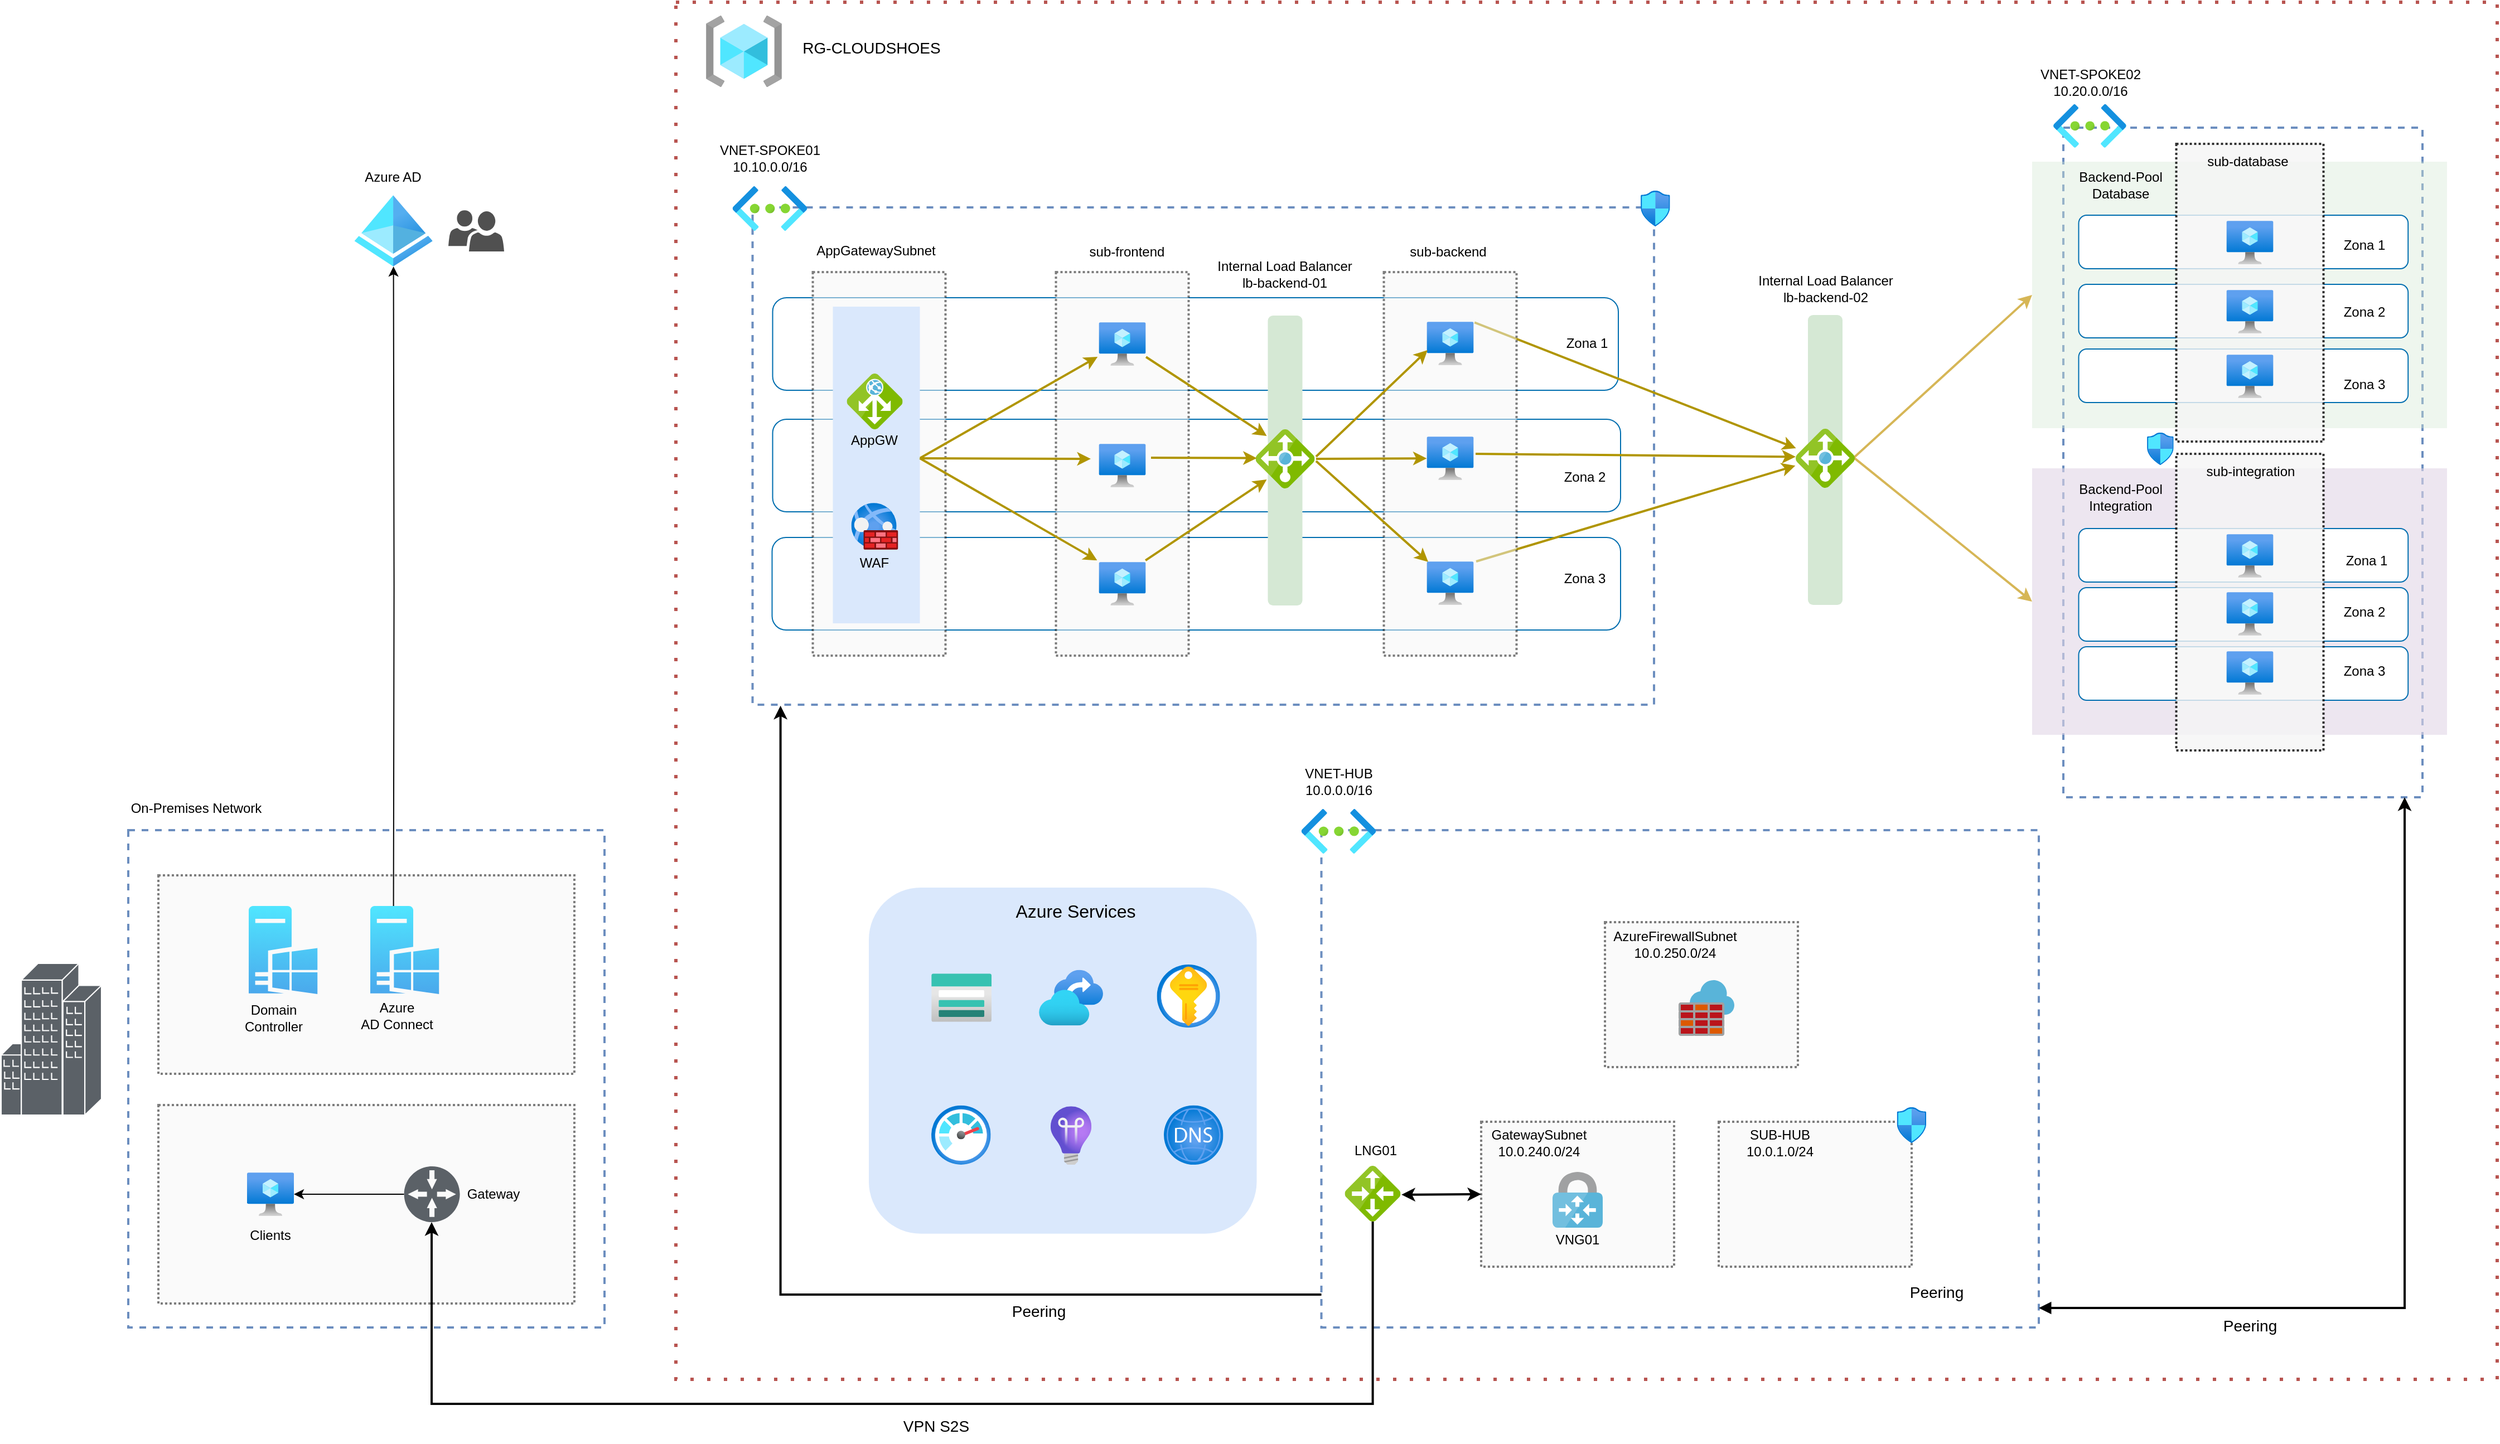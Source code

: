 <mxfile version="21.2.8" type="device">
  <diagram name="Página-1" id="-37fiKzTfTFrvlBXJHoI">
    <mxGraphModel dx="4261" dy="2689" grid="0" gridSize="10" guides="1" tooltips="1" connect="1" arrows="1" fold="1" page="1" pageScale="1" pageWidth="1654" pageHeight="1169" math="0" shadow="0">
      <root>
        <mxCell id="0" />
        <mxCell id="1" parent="0" />
        <mxCell id="cvwk5FWjo_cIpafisq4H-9" value="" style="rounded=0;whiteSpace=wrap;html=1;fillColor=none;strokeColor=#b85450;dashed=1;dashPattern=1 4;strokeWidth=3;" parent="1" vertex="1">
          <mxGeometry x="-21" y="-38" width="1633" height="1235" as="geometry" />
        </mxCell>
        <mxCell id="piXn53ShzP-eT9wFTnDq-95" value="" style="rounded=0;whiteSpace=wrap;html=1;fillColor=none;strokeColor=#6c8ebf;dashed=1;strokeWidth=2;" parent="1" vertex="1">
          <mxGeometry x="1223" y="74.541" width="322" height="600.459" as="geometry" />
        </mxCell>
        <mxCell id="5LvUjJr5f0t_mkYkE7_c-12" value="" style="rounded=0;whiteSpace=wrap;html=1;fillColor=#d5e8d4;strokeColor=none;fillStyle=auto;opacity=40;dashed=1;dashPattern=1 1;strokeWidth=2;" parent="1" vertex="1">
          <mxGeometry x="1195" y="105" width="372" height="239" as="geometry" />
        </mxCell>
        <mxCell id="piXn53ShzP-eT9wFTnDq-108" value="" style="rounded=1;whiteSpace=wrap;html=1;fillColor=default;fontColor=#ffffff;strokeColor=#006EAF;" parent="1" vertex="1">
          <mxGeometry x="1236.75" y="153" width="295.37" height="48" as="geometry" />
        </mxCell>
        <mxCell id="piXn53ShzP-eT9wFTnDq-112" value="" style="rounded=1;whiteSpace=wrap;html=1;fillColor=default;fontColor=#ffffff;strokeColor=#006EAF;" parent="1" vertex="1">
          <mxGeometry x="1236.75" y="273" width="295.37" height="48" as="geometry" />
        </mxCell>
        <mxCell id="piXn53ShzP-eT9wFTnDq-111" value="" style="rounded=1;whiteSpace=wrap;html=1;fillColor=default;fontColor=#ffffff;strokeColor=#006EAF;" parent="1" vertex="1">
          <mxGeometry x="1236.75" y="215" width="295.37" height="48" as="geometry" />
        </mxCell>
        <mxCell id="piXn53ShzP-eT9wFTnDq-90" value="" style="rounded=0;whiteSpace=wrap;html=1;fillColor=#f5f5f5;fontColor=#333333;strokeColor=#000000;fillStyle=auto;dashed=1;dashPattern=1 1;strokeWidth=2;opacity=80;" parent="1" vertex="1">
          <mxGeometry x="1324.25" y="89" width="132" height="267" as="geometry" />
        </mxCell>
        <mxCell id="5LvUjJr5f0t_mkYkE7_c-13" value="" style="rounded=0;whiteSpace=wrap;html=1;fillColor=#e1d5e7;strokeColor=none;fillStyle=auto;opacity=60;dashed=1;dashPattern=1 1;strokeWidth=2;" parent="1" vertex="1">
          <mxGeometry x="1195" y="380" width="372" height="239" as="geometry" />
        </mxCell>
        <mxCell id="vQ1yZcKt1P1H_fzuq0_L-42" value="" style="rounded=1;whiteSpace=wrap;html=1;fillColor=default;fontColor=#ffffff;strokeColor=#006EAF;" parent="1" vertex="1">
          <mxGeometry x="1236.75" y="540" width="295.37" height="48" as="geometry" />
        </mxCell>
        <mxCell id="vQ1yZcKt1P1H_fzuq0_L-43" value="" style="rounded=1;whiteSpace=wrap;html=1;fillColor=default;fontColor=#ffffff;strokeColor=#006EAF;" parent="1" vertex="1">
          <mxGeometry x="1236.75" y="487" width="295.37" height="48" as="geometry" />
        </mxCell>
        <mxCell id="vQ1yZcKt1P1H_fzuq0_L-44" value="" style="rounded=1;whiteSpace=wrap;html=1;fillColor=default;fontColor=#ffffff;strokeColor=#006EAF;" parent="1" vertex="1">
          <mxGeometry x="1236.75" y="434" width="295.37" height="48" as="geometry" />
        </mxCell>
        <mxCell id="vQ1yZcKt1P1H_fzuq0_L-45" value="" style="rounded=0;whiteSpace=wrap;html=1;fillColor=#f5f5f5;fontColor=#333333;strokeColor=#000000;fillStyle=auto;opacity=80;dashed=1;dashPattern=1 1;strokeWidth=2;" parent="1" vertex="1">
          <mxGeometry x="1324.25" y="367" width="132" height="266" as="geometry" />
        </mxCell>
        <mxCell id="piXn53ShzP-eT9wFTnDq-23" value="" style="rounded=1;whiteSpace=wrap;html=1;fillColor=none;fontColor=#ffffff;strokeColor=#006EAF;" parent="1" vertex="1">
          <mxGeometry x="65.25" y="442" width="760.75" height="83" as="geometry" />
        </mxCell>
        <mxCell id="piXn53ShzP-eT9wFTnDq-21" value="" style="rounded=1;whiteSpace=wrap;html=1;fillColor=none;fontColor=#ffffff;strokeColor=#006EAF;" parent="1" vertex="1">
          <mxGeometry x="65.75" y="227" width="758.25" height="83" as="geometry" />
        </mxCell>
        <mxCell id="piXn53ShzP-eT9wFTnDq-22" value="" style="rounded=1;whiteSpace=wrap;html=1;fillColor=none;fontColor=#ffffff;strokeColor=#006EAF;" parent="1" vertex="1">
          <mxGeometry x="65.75" y="336" width="760.25" height="83" as="geometry" />
        </mxCell>
        <mxCell id="piXn53ShzP-eT9wFTnDq-20" value="" style="rounded=0;whiteSpace=wrap;html=1;fillColor=none;strokeColor=#6c8ebf;dashed=1;strokeWidth=2;" parent="1" vertex="1">
          <mxGeometry x="47.75" y="146" width="808.25" height="446" as="geometry" />
        </mxCell>
        <mxCell id="piXn53ShzP-eT9wFTnDq-24" value="" style="rounded=0;whiteSpace=wrap;html=1;fillColor=#f5f5f5;fontColor=#333333;strokeColor=#000000;fillStyle=auto;opacity=50;dashed=1;dashPattern=1 1;strokeWidth=2;" parent="1" vertex="1">
          <mxGeometry x="101.75" y="204" width="119" height="344" as="geometry" />
        </mxCell>
        <mxCell id="piXn53ShzP-eT9wFTnDq-28" value="" style="rounded=0;whiteSpace=wrap;html=1;fillColor=#dae8fc;strokeColor=none;" parent="1" vertex="1">
          <mxGeometry x="119.75" y="235" width="78" height="284" as="geometry" />
        </mxCell>
        <mxCell id="kLqBszuAOoGfDPWovw_3-4" value="" style="rounded=0;whiteSpace=wrap;html=1;fillColor=none;strokeColor=#6c8ebf;dashed=1;strokeWidth=2;" parent="1" vertex="1">
          <mxGeometry x="-512" y="704.5" width="427" height="446" as="geometry" />
        </mxCell>
        <mxCell id="kLqBszuAOoGfDPWovw_3-9" value="" style="rounded=0;whiteSpace=wrap;html=1;fillColor=#f5f5f5;fontColor=#333333;strokeColor=#000000;fillStyle=auto;opacity=50;dashed=1;dashPattern=1 1;strokeWidth=2;" parent="1" vertex="1">
          <mxGeometry x="-485" y="951" width="373" height="178" as="geometry" />
        </mxCell>
        <mxCell id="iGysODXyn0N9equV0JND-10" style="edgeStyle=orthogonalEdgeStyle;rounded=0;orthogonalLoop=1;jettySize=auto;html=1;entryX=0.031;entryY=1.002;entryDx=0;entryDy=0;entryPerimeter=0;strokeWidth=2;" parent="1" source="vQ1yZcKt1P1H_fzuq0_L-75" target="piXn53ShzP-eT9wFTnDq-20" edge="1">
          <mxGeometry relative="1" as="geometry">
            <Array as="points">
              <mxPoint x="73" y="1121" />
            </Array>
          </mxGeometry>
        </mxCell>
        <mxCell id="vQ1yZcKt1P1H_fzuq0_L-75" value="" style="rounded=0;whiteSpace=wrap;html=1;fillColor=none;strokeColor=#6c8ebf;dashed=1;strokeWidth=2;" parent="1" vertex="1">
          <mxGeometry x="557.75" y="704.5" width="643.25" height="446" as="geometry" />
        </mxCell>
        <mxCell id="vQ1yZcKt1P1H_fzuq0_L-58" value="" style="endArrow=classic;html=1;rounded=0;exitX=0.985;exitY=0.489;exitDx=0;exitDy=0;exitPerimeter=0;strokeWidth=2;fillColor=#fff2cc;strokeColor=#d6b656;entryX=0;entryY=0.5;entryDx=0;entryDy=0;" parent="1" source="piXn53ShzP-eT9wFTnDq-97" target="5LvUjJr5f0t_mkYkE7_c-12" edge="1">
          <mxGeometry width="50" height="50" relative="1" as="geometry">
            <mxPoint x="955" y="388.7" as="sourcePoint" />
            <mxPoint x="1171" y="228" as="targetPoint" />
          </mxGeometry>
        </mxCell>
        <mxCell id="vQ1yZcKt1P1H_fzuq0_L-59" value="" style="endArrow=classic;html=1;rounded=0;exitX=0.985;exitY=0.489;exitDx=0;exitDy=0;exitPerimeter=0;strokeWidth=2;fillColor=#fff2cc;strokeColor=#d6b656;entryX=0;entryY=0.5;entryDx=0;entryDy=0;" parent="1" source="piXn53ShzP-eT9wFTnDq-97" target="5LvUjJr5f0t_mkYkE7_c-13" edge="1">
          <mxGeometry width="50" height="50" relative="1" as="geometry">
            <mxPoint x="955" y="391.7" as="sourcePoint" />
            <mxPoint x="1189" y="556" as="targetPoint" />
          </mxGeometry>
        </mxCell>
        <mxCell id="vQ1yZcKt1P1H_fzuq0_L-82" style="edgeStyle=orthogonalEdgeStyle;rounded=0;orthogonalLoop=1;jettySize=auto;html=1;startArrow=block;startFill=1;strokeWidth=2;jumpStyle=none;jumpSize=0;" parent="1" source="vQ1yZcKt1P1H_fzuq0_L-75" target="piXn53ShzP-eT9wFTnDq-95" edge="1">
          <mxGeometry relative="1" as="geometry">
            <Array as="points">
              <mxPoint x="1529" y="1133" />
            </Array>
            <mxPoint x="1529" y="699" as="targetPoint" />
          </mxGeometry>
        </mxCell>
        <mxCell id="vQ1yZcKt1P1H_fzuq0_L-76" value="" style="image;aspect=fixed;html=1;points=[];align=center;fontSize=12;image=img/lib/azure2/networking/Virtual_Networks.svg;" parent="1" vertex="1">
          <mxGeometry x="539.75" y="685.5" width="67" height="40" as="geometry" />
        </mxCell>
        <mxCell id="vQ1yZcKt1P1H_fzuq0_L-77" value="VNET-HUB&lt;br&gt;10.0.0.0/16" style="text;html=1;strokeColor=none;fillColor=none;align=center;verticalAlign=middle;whiteSpace=wrap;rounded=0;" parent="1" vertex="1">
          <mxGeometry x="526" y="645.5" width="94.5" height="30" as="geometry" />
        </mxCell>
        <mxCell id="vQ1yZcKt1P1H_fzuq0_L-79" value="Peering" style="text;html=1;strokeColor=none;fillColor=none;align=center;verticalAlign=middle;whiteSpace=wrap;rounded=0;fontSize=14;" parent="1" vertex="1">
          <mxGeometry x="277" y="1120.5" width="55" height="30" as="geometry" />
        </mxCell>
        <mxCell id="vQ1yZcKt1P1H_fzuq0_L-80" value="Peering" style="text;html=1;strokeColor=none;fillColor=none;align=center;verticalAlign=middle;whiteSpace=wrap;rounded=0;fontSize=14;" parent="1" vertex="1">
          <mxGeometry x="1082" y="1104" width="55" height="30" as="geometry" />
        </mxCell>
        <mxCell id="kLqBszuAOoGfDPWovw_3-17" style="edgeStyle=orthogonalEdgeStyle;rounded=0;orthogonalLoop=1;jettySize=auto;html=1;entryX=0.5;entryY=1;entryDx=0;entryDy=0;entryPerimeter=0;strokeWidth=2;" parent="1" source="vQ1yZcKt1P1H_fzuq0_L-85" target="kLqBszuAOoGfDPWovw_3-32" edge="1">
          <mxGeometry relative="1" as="geometry">
            <Array as="points">
              <mxPoint x="604" y="1219" />
              <mxPoint x="-240" y="1219" />
              <mxPoint x="-240" y="1056" />
            </Array>
          </mxGeometry>
        </mxCell>
        <mxCell id="vQ1yZcKt1P1H_fzuq0_L-85" value="" style="image;sketch=0;aspect=fixed;html=1;points=[];align=center;fontSize=12;image=img/lib/mscae/Local_Network_Gateways.svg;" parent="1" vertex="1">
          <mxGeometry x="578.75" y="1005.5" width="50" height="50" as="geometry" />
        </mxCell>
        <mxCell id="kLqBszuAOoGfDPWovw_3-1" value="LNG01" style="text;html=1;strokeColor=none;fillColor=none;align=center;verticalAlign=middle;whiteSpace=wrap;rounded=0;" parent="1" vertex="1">
          <mxGeometry x="578.75" y="983" width="55" height="18" as="geometry" />
        </mxCell>
        <mxCell id="kLqBszuAOoGfDPWovw_3-6" value="On-Premises Network" style="text;html=1;strokeColor=none;fillColor=none;align=center;verticalAlign=middle;whiteSpace=wrap;rounded=0;" parent="1" vertex="1">
          <mxGeometry x="-512" y="670" width="122" height="30" as="geometry" />
        </mxCell>
        <mxCell id="kLqBszuAOoGfDPWovw_3-7" value="" style="rounded=0;whiteSpace=wrap;html=1;fillColor=#f5f5f5;fontColor=#333333;strokeColor=#000000;fillStyle=auto;opacity=50;dashed=1;dashPattern=1 1;strokeWidth=2;" parent="1" vertex="1">
          <mxGeometry x="-485" y="745" width="373" height="178" as="geometry" />
        </mxCell>
        <mxCell id="kLqBszuAOoGfDPWovw_3-11" value="" style="shape=mxgraph.cisco.buildings.generic_building;html=1;pointerEvents=1;dashed=0;fillColor=#5b6167;strokeColor=#ffffff;strokeWidth=2;verticalLabelPosition=bottom;verticalAlign=top;align=center;outlineConnect=0;" parent="1" vertex="1">
          <mxGeometry x="-626" y="824" width="90" height="136" as="geometry" />
        </mxCell>
        <mxCell id="kLqBszuAOoGfDPWovw_3-12" value="" style="image;aspect=fixed;html=1;points=[];align=center;fontSize=12;image=img/lib/azure2/identity/Azure_Active_Directory.svg;" parent="1" vertex="1">
          <mxGeometry x="-309.19" y="135" width="70" height="64" as="geometry" />
        </mxCell>
        <mxCell id="kLqBszuAOoGfDPWovw_3-16" value="" style="endArrow=classic;startArrow=classic;html=1;rounded=0;strokeWidth=2;entryX=1.017;entryY=0.518;entryDx=0;entryDy=0;entryPerimeter=0;exitX=0;exitY=0.5;exitDx=0;exitDy=0;" parent="1" source="vQ1yZcKt1P1H_fzuq0_L-83" target="vQ1yZcKt1P1H_fzuq0_L-85" edge="1">
          <mxGeometry width="50" height="50" relative="1" as="geometry">
            <mxPoint x="664.25" y="1188" as="sourcePoint" />
            <mxPoint x="664.25" y="1112" as="targetPoint" />
          </mxGeometry>
        </mxCell>
        <mxCell id="kLqBszuAOoGfDPWovw_3-30" value="" style="group" parent="1" vertex="1" connectable="0">
          <mxGeometry x="-306" y="772.5" width="72.62" height="105.5" as="geometry" />
        </mxCell>
        <mxCell id="kLqBszuAOoGfDPWovw_3-27" value="" style="sketch=0;aspect=fixed;pointerEvents=1;shadow=0;dashed=0;html=1;strokeColor=none;labelPosition=center;verticalLabelPosition=bottom;verticalAlign=top;align=center;fillColor=#4aa8ec;shape=mxgraph.mscae.enterprise.windows_server;gradientColor=#50e6ff;gradientDirection=north;" parent="kLqBszuAOoGfDPWovw_3-30" vertex="1">
          <mxGeometry x="11" width="61.62" height="79" as="geometry" />
        </mxCell>
        <mxCell id="kLqBszuAOoGfDPWovw_3-28" value="Azure &lt;br&gt;AD Connect" style="text;html=1;strokeColor=none;fillColor=none;align=center;verticalAlign=middle;whiteSpace=wrap;rounded=0;" parent="kLqBszuAOoGfDPWovw_3-30" vertex="1">
          <mxGeometry y="89.5" width="70" height="18" as="geometry" />
        </mxCell>
        <mxCell id="kLqBszuAOoGfDPWovw_3-31" value="" style="group" parent="1" vertex="1" connectable="0">
          <mxGeometry x="-409" y="772.5" width="66.62" height="109" as="geometry" />
        </mxCell>
        <mxCell id="kLqBszuAOoGfDPWovw_3-14" value="" style="sketch=0;aspect=fixed;pointerEvents=1;shadow=0;dashed=0;html=1;strokeColor=none;labelPosition=center;verticalLabelPosition=bottom;verticalAlign=top;align=center;fillColor=#4aa8ec;shape=mxgraph.mscae.enterprise.windows_server;gradientColor=#50e6ff;gradientDirection=north;" parent="kLqBszuAOoGfDPWovw_3-31" vertex="1">
          <mxGeometry x="5" width="61.62" height="79" as="geometry" />
        </mxCell>
        <mxCell id="kLqBszuAOoGfDPWovw_3-25" value="Domain&lt;br&gt;Controller" style="text;html=1;strokeColor=none;fillColor=none;align=center;verticalAlign=middle;whiteSpace=wrap;rounded=0;" parent="kLqBszuAOoGfDPWovw_3-31" vertex="1">
          <mxGeometry y="91" width="55" height="18" as="geometry" />
        </mxCell>
        <mxCell id="kLqBszuAOoGfDPWovw_3-35" style="edgeStyle=orthogonalEdgeStyle;rounded=0;orthogonalLoop=1;jettySize=auto;html=1;" parent="1" source="kLqBszuAOoGfDPWovw_3-32" target="kLqBszuAOoGfDPWovw_3-33" edge="1">
          <mxGeometry relative="1" as="geometry" />
        </mxCell>
        <mxCell id="kLqBszuAOoGfDPWovw_3-36" value="" style="group" parent="1" vertex="1" connectable="0">
          <mxGeometry x="-412" y="1011.5" width="55" height="65" as="geometry" />
        </mxCell>
        <mxCell id="kLqBszuAOoGfDPWovw_3-33" value="" style="image;aspect=fixed;html=1;points=[];align=center;fontSize=12;image=img/lib/azure2/compute/Virtual_Machine.svg;" parent="kLqBszuAOoGfDPWovw_3-36" vertex="1">
          <mxGeometry x="6.47" width="42.05" height="39" as="geometry" />
        </mxCell>
        <mxCell id="kLqBszuAOoGfDPWovw_3-34" value="Clients" style="text;html=1;strokeColor=none;fillColor=none;align=center;verticalAlign=middle;whiteSpace=wrap;rounded=0;" parent="kLqBszuAOoGfDPWovw_3-36" vertex="1">
          <mxGeometry y="47" width="55" height="18" as="geometry" />
        </mxCell>
        <mxCell id="kLqBszuAOoGfDPWovw_3-38" value="" style="group" parent="1" vertex="1" connectable="0">
          <mxGeometry x="-267.19" y="1006" width="55" height="69.5" as="geometry" />
        </mxCell>
        <mxCell id="kLqBszuAOoGfDPWovw_3-32" value="" style="sketch=0;aspect=fixed;pointerEvents=1;shadow=0;dashed=0;html=1;strokeColor=none;labelPosition=center;verticalLabelPosition=bottom;verticalAlign=top;align=center;fillColor=#5b6167;shape=mxgraph.mscae.enterprise.gateway" parent="kLqBszuAOoGfDPWovw_3-38" vertex="1">
          <mxGeometry x="2.5" width="50" height="50" as="geometry" />
        </mxCell>
        <mxCell id="kLqBszuAOoGfDPWovw_3-40" style="edgeStyle=orthogonalEdgeStyle;rounded=0;orthogonalLoop=1;jettySize=auto;html=1;" parent="1" target="kLqBszuAOoGfDPWovw_3-12" edge="1">
          <mxGeometry relative="1" as="geometry">
            <mxPoint x="-274.19" y="772.5" as="sourcePoint" />
          </mxGeometry>
        </mxCell>
        <mxCell id="kLqBszuAOoGfDPWovw_3-41" value="Azure AD" style="text;html=1;strokeColor=none;fillColor=none;align=center;verticalAlign=middle;whiteSpace=wrap;rounded=0;" parent="1" vertex="1">
          <mxGeometry x="-301.69" y="110" width="55" height="18" as="geometry" />
        </mxCell>
        <mxCell id="kLqBszuAOoGfDPWovw_3-43" value="" style="sketch=0;pointerEvents=1;shadow=0;dashed=0;html=1;strokeColor=none;labelPosition=center;verticalLabelPosition=bottom;verticalAlign=top;align=center;fillColor=#505050;shape=mxgraph.mscae.intune.user_group" parent="1" vertex="1">
          <mxGeometry x="-225" y="148.5" width="50" height="37" as="geometry" />
        </mxCell>
        <mxCell id="5LvUjJr5f0t_mkYkE7_c-6" value="" style="group" parent="1" vertex="1" connectable="0">
          <mxGeometry x="946.5" y="203.5" width="126" height="299" as="geometry" />
        </mxCell>
        <mxCell id="piXn53ShzP-eT9wFTnDq-96" value="" style="rounded=1;whiteSpace=wrap;html=1;fillColor=#d5e8d4;strokeColor=none;" parent="5LvUjJr5f0t_mkYkE7_c-6" vertex="1">
          <mxGeometry x="47.5" y="39" width="31" height="260" as="geometry" />
        </mxCell>
        <mxCell id="piXn53ShzP-eT9wFTnDq-97" value="" style="image;sketch=0;aspect=fixed;html=1;points=[];align=center;fontSize=12;image=img/lib/mscae/Load_Balancer_feature.svg;" parent="5LvUjJr5f0t_mkYkE7_c-6" vertex="1">
          <mxGeometry x="36.5" y="141" width="53" height="53" as="geometry" />
        </mxCell>
        <mxCell id="WbdaYALbMlaz5bzxNm2c-4" value="Internal Load Balancer&lt;br&gt;lb-backend-02" style="text;html=1;strokeColor=none;fillColor=none;align=center;verticalAlign=middle;whiteSpace=wrap;rounded=0;" parent="5LvUjJr5f0t_mkYkE7_c-6" vertex="1">
          <mxGeometry width="126" height="30" as="geometry" />
        </mxCell>
        <mxCell id="piXn53ShzP-eT9wFTnDq-100" value="" style="endArrow=classic;html=1;rounded=0;strokeColor=#B09500;strokeWidth=2;fillColor=#e3c800;entryX=-0.006;entryY=0.626;entryDx=0;entryDy=0;entryPerimeter=0;exitX=1.053;exitY=0;exitDx=0;exitDy=0;exitPerimeter=0;" parent="1" source="piXn53ShzP-eT9wFTnDq-43" target="piXn53ShzP-eT9wFTnDq-97" edge="1">
          <mxGeometry width="50" height="50" relative="1" as="geometry">
            <mxPoint x="686.616" y="483.968" as="sourcePoint" />
            <mxPoint x="944.01" y="406.499" as="targetPoint" />
          </mxGeometry>
        </mxCell>
        <mxCell id="piXn53ShzP-eT9wFTnDq-101" value="" style="endArrow=classic;html=1;rounded=0;exitX=1.019;exitY=0.018;exitDx=0;exitDy=0;exitPerimeter=0;strokeColor=#B09500;strokeWidth=2;fillColor=#e3c800;entryX=0.006;entryY=0.33;entryDx=0;entryDy=0;entryPerimeter=0;" parent="1" source="piXn53ShzP-eT9wFTnDq-44" target="piXn53ShzP-eT9wFTnDq-97" edge="1">
          <mxGeometry width="50" height="50" relative="1" as="geometry">
            <mxPoint x="687.584" y="296.346" as="sourcePoint" />
            <mxPoint x="909" y="369.5" as="targetPoint" />
          </mxGeometry>
        </mxCell>
        <mxCell id="piXn53ShzP-eT9wFTnDq-86" value="" style="image;aspect=fixed;html=1;points=[];align=center;fontSize=12;image=img/lib/azure2/networking/Virtual_Networks.svg;" parent="1" vertex="1">
          <mxGeometry x="29.75" y="127" width="67" height="40" as="geometry" />
        </mxCell>
        <mxCell id="piXn53ShzP-eT9wFTnDq-87" value="VNET-SPOKE01&lt;br&gt;10.10.0.0/16" style="text;html=1;strokeColor=none;fillColor=none;align=center;verticalAlign=middle;whiteSpace=wrap;rounded=0;" parent="1" vertex="1">
          <mxGeometry x="16" y="87" width="94.5" height="30" as="geometry" />
        </mxCell>
        <mxCell id="piXn53ShzP-eT9wFTnDq-25" value="" style="rounded=0;whiteSpace=wrap;html=1;fillColor=#f5f5f5;fontColor=#333333;strokeColor=#000000;fillStyle=auto;opacity=50;dashed=1;dashPattern=1 1;strokeWidth=2;" parent="1" vertex="1">
          <mxGeometry x="319.75" y="204" width="119" height="344" as="geometry" />
        </mxCell>
        <mxCell id="piXn53ShzP-eT9wFTnDq-26" value="" style="rounded=0;whiteSpace=wrap;html=1;fillColor=#f5f5f5;fontColor=#333333;strokeColor=#000000;fillStyle=auto;opacity=50;dashed=1;dashPattern=1 1;strokeWidth=2;" parent="1" vertex="1">
          <mxGeometry x="613.75" y="204" width="119" height="344" as="geometry" />
        </mxCell>
        <mxCell id="piXn53ShzP-eT9wFTnDq-31" value="" style="rounded=1;whiteSpace=wrap;html=1;fillColor=#d5e8d4;strokeColor=none;" parent="1" vertex="1">
          <mxGeometry x="509.75" y="243" width="31" height="260" as="geometry" />
        </mxCell>
        <mxCell id="piXn53ShzP-eT9wFTnDq-39" value="" style="image;aspect=fixed;html=1;points=[];align=center;fontSize=12;image=img/lib/azure2/compute/Virtual_Machine.svg;" parent="1" vertex="1">
          <mxGeometry x="358.23" y="358" width="42.05" height="39" as="geometry" />
        </mxCell>
        <mxCell id="piXn53ShzP-eT9wFTnDq-40" value="" style="image;aspect=fixed;html=1;points=[];align=center;fontSize=12;image=img/lib/azure2/compute/Virtual_Machine.svg;" parent="1" vertex="1">
          <mxGeometry x="358.23" y="464" width="42.05" height="39" as="geometry" />
        </mxCell>
        <mxCell id="piXn53ShzP-eT9wFTnDq-41" value="" style="image;aspect=fixed;html=1;points=[];align=center;fontSize=12;image=img/lib/azure2/compute/Virtual_Machine.svg;" parent="1" vertex="1">
          <mxGeometry x="358.23" y="249" width="42.05" height="39" as="geometry" />
        </mxCell>
        <mxCell id="piXn53ShzP-eT9wFTnDq-42" value="" style="image;aspect=fixed;html=1;points=[];align=center;fontSize=12;image=img/lib/azure2/compute/Virtual_Machine.svg;" parent="1" vertex="1">
          <mxGeometry x="652.23" y="351.5" width="42.05" height="39" as="geometry" />
        </mxCell>
        <mxCell id="piXn53ShzP-eT9wFTnDq-43" value="" style="image;aspect=fixed;html=1;points=[];align=center;fontSize=12;image=img/lib/azure2/compute/Virtual_Machine.svg;" parent="1" vertex="1">
          <mxGeometry x="652.23" y="463.5" width="42.05" height="39" as="geometry" />
        </mxCell>
        <mxCell id="piXn53ShzP-eT9wFTnDq-44" value="" style="image;aspect=fixed;html=1;points=[];align=center;fontSize=12;image=img/lib/azure2/compute/Virtual_Machine.svg;" parent="1" vertex="1">
          <mxGeometry x="652.23" y="248.5" width="42.05" height="39" as="geometry" />
        </mxCell>
        <mxCell id="piXn53ShzP-eT9wFTnDq-45" value="Zona 1" style="text;html=1;strokeColor=none;fillColor=none;align=center;verticalAlign=middle;whiteSpace=wrap;rounded=0;" parent="1" vertex="1">
          <mxGeometry x="766" y="253" width="60" height="30" as="geometry" />
        </mxCell>
        <mxCell id="piXn53ShzP-eT9wFTnDq-46" value="Zona 2" style="text;html=1;strokeColor=none;fillColor=none;align=center;verticalAlign=middle;whiteSpace=wrap;rounded=0;" parent="1" vertex="1">
          <mxGeometry x="764" y="372.5" width="60" height="30" as="geometry" />
        </mxCell>
        <mxCell id="piXn53ShzP-eT9wFTnDq-47" value="Zona 3" style="text;html=1;strokeColor=none;fillColor=none;align=center;verticalAlign=middle;whiteSpace=wrap;rounded=0;" parent="1" vertex="1">
          <mxGeometry x="764" y="464" width="60" height="30" as="geometry" />
        </mxCell>
        <mxCell id="piXn53ShzP-eT9wFTnDq-48" value="AppGatewaySubnet" style="text;html=1;strokeColor=none;fillColor=none;align=center;verticalAlign=middle;whiteSpace=wrap;rounded=0;" parent="1" vertex="1">
          <mxGeometry x="111" y="174.5" width="94.5" height="21.5" as="geometry" />
        </mxCell>
        <mxCell id="piXn53ShzP-eT9wFTnDq-49" value="sub-frontend" style="text;html=1;strokeColor=none;fillColor=none;align=center;verticalAlign=middle;whiteSpace=wrap;rounded=0;" parent="1" vertex="1">
          <mxGeometry x="328.25" y="174.5" width="110.5" height="23" as="geometry" />
        </mxCell>
        <mxCell id="piXn53ShzP-eT9wFTnDq-56" value="" style="group" parent="1" vertex="1" connectable="0">
          <mxGeometry x="127.25" y="411" width="60" height="65" as="geometry" />
        </mxCell>
        <mxCell id="piXn53ShzP-eT9wFTnDq-53" value="" style="image;aspect=fixed;html=1;points=[];align=center;fontSize=12;image=img/lib/azure2/networking/Web_Application_Firewall_Policies_WAF.svg;" parent="piXn53ShzP-eT9wFTnDq-56" vertex="1">
          <mxGeometry x="9" width="42" height="42" as="geometry" />
        </mxCell>
        <mxCell id="piXn53ShzP-eT9wFTnDq-55" value="WAF" style="text;html=1;strokeColor=none;fillColor=none;align=center;verticalAlign=middle;whiteSpace=wrap;rounded=0;" parent="piXn53ShzP-eT9wFTnDq-56" vertex="1">
          <mxGeometry y="42" width="60" height="23" as="geometry" />
        </mxCell>
        <mxCell id="piXn53ShzP-eT9wFTnDq-57" value="" style="group" parent="1" vertex="1" connectable="0">
          <mxGeometry x="127.25" y="295" width="60" height="75" as="geometry" />
        </mxCell>
        <mxCell id="piXn53ShzP-eT9wFTnDq-52" value="" style="image;sketch=0;aspect=fixed;html=1;points=[];align=center;fontSize=12;image=img/lib/mscae/Application_Gateway.svg;" parent="piXn53ShzP-eT9wFTnDq-57" vertex="1">
          <mxGeometry x="5" width="50" height="50" as="geometry" />
        </mxCell>
        <mxCell id="piXn53ShzP-eT9wFTnDq-54" value="AppGW" style="text;html=1;strokeColor=none;fillColor=none;align=center;verticalAlign=middle;whiteSpace=wrap;rounded=0;" parent="piXn53ShzP-eT9wFTnDq-57" vertex="1">
          <mxGeometry y="45" width="60" height="30" as="geometry" />
        </mxCell>
        <mxCell id="piXn53ShzP-eT9wFTnDq-58" value="" style="image;sketch=0;aspect=fixed;html=1;points=[];align=center;fontSize=12;image=img/lib/mscae/Load_Balancer_feature.svg;" parent="1" vertex="1">
          <mxGeometry x="498.75" y="345" width="53" height="53" as="geometry" />
        </mxCell>
        <mxCell id="piXn53ShzP-eT9wFTnDq-62" value="" style="endArrow=classic;html=1;rounded=0;exitX=1.004;exitY=0.517;exitDx=0;exitDy=0;exitPerimeter=0;entryX=-0.026;entryY=0.794;entryDx=0;entryDy=0;entryPerimeter=0;strokeWidth=2;fillColor=#e3c800;strokeColor=#B09500;" parent="1" target="piXn53ShzP-eT9wFTnDq-41" edge="1">
          <mxGeometry width="50" height="50" relative="1" as="geometry">
            <mxPoint x="198.062" y="370.709" as="sourcePoint" />
            <mxPoint x="294.75" y="265" as="targetPoint" />
          </mxGeometry>
        </mxCell>
        <mxCell id="piXn53ShzP-eT9wFTnDq-63" value="" style="endArrow=classic;html=1;rounded=0;exitX=1;exitY=0;exitDx=0;exitDy=0;strokeWidth=2;fillColor=#e3c800;strokeColor=#B09500;" parent="1" edge="1">
          <mxGeometry width="50" height="50" relative="1" as="geometry">
            <mxPoint x="197.75" y="371" as="sourcePoint" />
            <mxPoint x="351" y="371.5" as="targetPoint" />
          </mxGeometry>
        </mxCell>
        <mxCell id="piXn53ShzP-eT9wFTnDq-64" value="" style="endArrow=classic;html=1;rounded=0;entryX=-0.037;entryY=-0.037;entryDx=0;entryDy=0;entryPerimeter=0;strokeWidth=2;fillColor=#e3c800;strokeColor=#B09500;" parent="1" target="piXn53ShzP-eT9wFTnDq-40" edge="1">
          <mxGeometry width="50" height="50" relative="1" as="geometry">
            <mxPoint x="197.75" y="371" as="sourcePoint" />
            <mxPoint x="293.75" y="474" as="targetPoint" />
          </mxGeometry>
        </mxCell>
        <mxCell id="piXn53ShzP-eT9wFTnDq-65" value="" style="endArrow=classic;html=1;rounded=0;entryX=0.017;entryY=0.655;entryDx=0;entryDy=0;entryPerimeter=0;strokeWidth=2;fillColor=#e3c800;strokeColor=#B09500;" parent="1" target="piXn53ShzP-eT9wFTnDq-44" edge="1">
          <mxGeometry width="50" height="50" relative="1" as="geometry">
            <mxPoint x="553" y="369.5" as="sourcePoint" />
            <mxPoint x="550.681" y="285.5" as="targetPoint" />
          </mxGeometry>
        </mxCell>
        <mxCell id="piXn53ShzP-eT9wFTnDq-66" value="" style="endArrow=classic;html=1;rounded=0;strokeWidth=2;fillColor=#e3c800;strokeColor=#B09500;" parent="1" target="piXn53ShzP-eT9wFTnDq-42" edge="1">
          <mxGeometry width="50" height="50" relative="1" as="geometry">
            <mxPoint x="553" y="371.5" as="sourcePoint" />
            <mxPoint x="543.356" y="370.632" as="targetPoint" />
          </mxGeometry>
        </mxCell>
        <mxCell id="piXn53ShzP-eT9wFTnDq-67" value="" style="endArrow=classic;html=1;rounded=0;entryX=0.031;entryY=0.011;entryDx=0;entryDy=0;entryPerimeter=0;strokeWidth=2;fillColor=#e3c800;strokeColor=#B09500;" parent="1" target="piXn53ShzP-eT9wFTnDq-43" edge="1">
          <mxGeometry width="50" height="50" relative="1" as="geometry">
            <mxPoint x="553" y="373.5" as="sourcePoint" />
            <mxPoint x="543.861" y="462.397" as="targetPoint" />
          </mxGeometry>
        </mxCell>
        <mxCell id="piXn53ShzP-eT9wFTnDq-70" value="" style="endArrow=classic;html=1;rounded=0;entryX=0.021;entryY=0.487;entryDx=0;entryDy=0;entryPerimeter=0;strokeWidth=2;fillColor=#e3c800;strokeColor=#B09500;" parent="1" target="piXn53ShzP-eT9wFTnDq-58" edge="1">
          <mxGeometry width="50" height="50" relative="1" as="geometry">
            <mxPoint x="405" y="370.5" as="sourcePoint" />
            <mxPoint x="429.748" y="370.585" as="targetPoint" />
          </mxGeometry>
        </mxCell>
        <mxCell id="piXn53ShzP-eT9wFTnDq-71" value="" style="endArrow=classic;html=1;rounded=0;exitX=0.995;exitY=-0.037;exitDx=0;exitDy=0;exitPerimeter=0;entryX=0.189;entryY=0.849;entryDx=0;entryDy=0;entryPerimeter=0;strokeWidth=2;fillColor=#e3c800;strokeColor=#B09500;" parent="1" source="piXn53ShzP-eT9wFTnDq-40" target="piXn53ShzP-eT9wFTnDq-58" edge="1">
          <mxGeometry width="50" height="50" relative="1" as="geometry">
            <mxPoint x="338.232" y="493.709" as="sourcePoint" />
            <mxPoint x="438.92" y="386" as="targetPoint" />
          </mxGeometry>
        </mxCell>
        <mxCell id="piXn53ShzP-eT9wFTnDq-74" value="" style="endArrow=classic;html=1;rounded=0;entryX=0.189;entryY=0.113;entryDx=0;entryDy=0;entryPerimeter=0;exitX=1.006;exitY=0.798;exitDx=0;exitDy=0;exitPerimeter=0;strokeWidth=2;fillColor=#e3c800;strokeColor=#B09500;" parent="1" source="piXn53ShzP-eT9wFTnDq-41" target="piXn53ShzP-eT9wFTnDq-58" edge="1">
          <mxGeometry width="50" height="50" relative="1" as="geometry">
            <mxPoint x="386.75" y="261.6" as="sourcePoint" />
            <mxPoint x="438.861" y="353.997" as="targetPoint" />
          </mxGeometry>
        </mxCell>
        <mxCell id="piXn53ShzP-eT9wFTnDq-85" value="Internal Load Balancer&lt;br&gt;lb-backend-01" style="text;html=1;strokeColor=none;fillColor=none;align=center;verticalAlign=middle;whiteSpace=wrap;rounded=0;" parent="1" vertex="1">
          <mxGeometry x="462.25" y="191" width="126" height="30" as="geometry" />
        </mxCell>
        <mxCell id="piXn53ShzP-eT9wFTnDq-99" value="" style="endArrow=classic;html=1;rounded=0;strokeColor=#B09500;strokeWidth=2;fillColor=#e3c800;entryX=0;entryY=0.475;entryDx=0;entryDy=0;entryPerimeter=0;exitX=1.041;exitY=0.397;exitDx=0;exitDy=0;exitPerimeter=0;" parent="1" source="piXn53ShzP-eT9wFTnDq-42" target="piXn53ShzP-eT9wFTnDq-97" edge="1">
          <mxGeometry width="50" height="50" relative="1" as="geometry">
            <mxPoint x="696" y="388.5" as="sourcePoint" />
            <mxPoint x="900" y="389.5" as="targetPoint" />
          </mxGeometry>
        </mxCell>
        <mxCell id="WbdaYALbMlaz5bzxNm2c-2" value="" style="image;aspect=fixed;html=1;points=[];align=center;fontSize=12;image=img/lib/azure2/networking/Network_Security_Groups.svg;" parent="1" vertex="1">
          <mxGeometry x="844" y="131" width="26.35" height="32" as="geometry" />
        </mxCell>
        <mxCell id="WbdaYALbMlaz5bzxNm2c-3" value="sub-backend" style="text;html=1;strokeColor=none;fillColor=none;align=center;verticalAlign=middle;whiteSpace=wrap;rounded=0;" parent="1" vertex="1">
          <mxGeometry x="616.25" y="174.5" width="110.5" height="23" as="geometry" />
        </mxCell>
        <mxCell id="vQ1yZcKt1P1H_fzuq0_L-48" value="Zona 1" style="text;html=1;strokeColor=none;fillColor=none;align=center;verticalAlign=middle;whiteSpace=wrap;rounded=0;" parent="1" vertex="1">
          <mxGeometry x="1465.25" y="447.5" width="60" height="30" as="geometry" />
        </mxCell>
        <mxCell id="vQ1yZcKt1P1H_fzuq0_L-49" value="Zona 2" style="text;html=1;strokeColor=none;fillColor=none;align=center;verticalAlign=middle;whiteSpace=wrap;rounded=0;" parent="1" vertex="1">
          <mxGeometry x="1463.25" y="494" width="60" height="30" as="geometry" />
        </mxCell>
        <mxCell id="vQ1yZcKt1P1H_fzuq0_L-50" value="Zona 3" style="text;html=1;strokeColor=none;fillColor=none;align=center;verticalAlign=middle;whiteSpace=wrap;rounded=0;" parent="1" vertex="1">
          <mxGeometry x="1463.25" y="546.5" width="60" height="30" as="geometry" />
        </mxCell>
        <mxCell id="vQ1yZcKt1P1H_fzuq0_L-51" value="" style="image;aspect=fixed;html=1;points=[];align=center;fontSize=12;image=img/lib/azure2/compute/Virtual_Machine.svg;" parent="1" vertex="1">
          <mxGeometry x="1369.23" y="491" width="42.05" height="39" as="geometry" />
        </mxCell>
        <mxCell id="vQ1yZcKt1P1H_fzuq0_L-52" value="" style="image;aspect=fixed;html=1;points=[];align=center;fontSize=12;image=img/lib/azure2/compute/Virtual_Machine.svg;" parent="1" vertex="1">
          <mxGeometry x="1369.23" y="544" width="42.05" height="39" as="geometry" />
        </mxCell>
        <mxCell id="vQ1yZcKt1P1H_fzuq0_L-53" value="" style="image;aspect=fixed;html=1;points=[];align=center;fontSize=12;image=img/lib/azure2/compute/Virtual_Machine.svg;" parent="1" vertex="1">
          <mxGeometry x="1369.23" y="439" width="42.05" height="39" as="geometry" />
        </mxCell>
        <mxCell id="piXn53ShzP-eT9wFTnDq-91" value="" style="image;aspect=fixed;html=1;points=[];align=center;fontSize=12;image=img/lib/azure2/compute/Virtual_Machine.svg;" parent="1" vertex="1">
          <mxGeometry x="1369.23" y="220" width="42.05" height="39" as="geometry" />
        </mxCell>
        <mxCell id="piXn53ShzP-eT9wFTnDq-92" value="" style="image;aspect=fixed;html=1;points=[];align=center;fontSize=12;image=img/lib/azure2/compute/Virtual_Machine.svg;" parent="1" vertex="1">
          <mxGeometry x="1369.23" y="278" width="42.05" height="39" as="geometry" />
        </mxCell>
        <mxCell id="piXn53ShzP-eT9wFTnDq-93" value="" style="image;aspect=fixed;html=1;points=[];align=center;fontSize=12;image=img/lib/azure2/compute/Virtual_Machine.svg;" parent="1" vertex="1">
          <mxGeometry x="1369.23" y="158" width="42.05" height="39" as="geometry" />
        </mxCell>
        <mxCell id="piXn53ShzP-eT9wFTnDq-94" value="" style="image;aspect=fixed;html=1;points=[];align=center;fontSize=12;image=img/lib/azure2/networking/Network_Security_Groups.svg;" parent="1" vertex="1">
          <mxGeometry x="1298" y="348" width="23.88" height="29" as="geometry" />
        </mxCell>
        <mxCell id="piXn53ShzP-eT9wFTnDq-115" value="Zona 2" style="text;html=1;strokeColor=none;fillColor=none;align=center;verticalAlign=middle;whiteSpace=wrap;rounded=0;" parent="1" vertex="1">
          <mxGeometry x="1463.25" y="231" width="60" height="17" as="geometry" />
        </mxCell>
        <mxCell id="piXn53ShzP-eT9wFTnDq-107" value="VNET-SPOKE02&lt;br&gt;10.20.0.0/16" style="text;html=1;strokeColor=none;fillColor=none;align=center;verticalAlign=middle;whiteSpace=wrap;rounded=0;" parent="1" vertex="1">
          <mxGeometry x="1200.25" y="18" width="94.5" height="31.77" as="geometry" />
        </mxCell>
        <mxCell id="piXn53ShzP-eT9wFTnDq-106" value="" style="image;aspect=fixed;html=1;points=[];align=center;fontSize=12;image=img/lib/azure2/networking/Virtual_Networks.svg;" parent="1" vertex="1">
          <mxGeometry x="1214" y="53.36" width="65.424" height="39.059" as="geometry" />
        </mxCell>
        <mxCell id="vQ1yZcKt1P1H_fzuq0_L-47" value="sub-integration" style="text;html=1;strokeColor=none;fillColor=none;align=center;verticalAlign=middle;whiteSpace=wrap;rounded=0;" parent="1" vertex="1">
          <mxGeometry x="1338.75" y="367.002" width="104" height="31.77" as="geometry" />
        </mxCell>
        <mxCell id="piXn53ShzP-eT9wFTnDq-114" value="Zona 1" style="text;html=1;strokeColor=none;fillColor=none;align=center;verticalAlign=middle;whiteSpace=wrap;rounded=0;" parent="1" vertex="1">
          <mxGeometry x="1463" y="170.911" width="60" height="19.062" as="geometry" />
        </mxCell>
        <mxCell id="piXn53ShzP-eT9wFTnDq-116" value="Zona 3" style="text;html=1;strokeColor=none;fillColor=none;align=center;verticalAlign=middle;whiteSpace=wrap;rounded=0;" parent="1" vertex="1">
          <mxGeometry x="1463" y="294.815" width="60" height="20.651" as="geometry" />
        </mxCell>
        <mxCell id="piXn53ShzP-eT9wFTnDq-113" value="sub-database" style="text;html=1;strokeColor=none;fillColor=none;align=center;verticalAlign=middle;whiteSpace=wrap;rounded=0;" parent="1" vertex="1">
          <mxGeometry x="1338.38" y="89.003" width="101.25" height="31.77" as="geometry" />
        </mxCell>
        <mxCell id="5LvUjJr5f0t_mkYkE7_c-14" value="Backend-Pool&lt;br&gt;Database" style="text;html=1;strokeColor=none;fillColor=none;align=center;verticalAlign=middle;whiteSpace=wrap;rounded=0;" parent="1" vertex="1">
          <mxGeometry x="1234" y="110.23" width="81" height="31.77" as="geometry" />
        </mxCell>
        <mxCell id="5LvUjJr5f0t_mkYkE7_c-15" value="Backend-Pool&lt;br&gt;Integration" style="text;html=1;strokeColor=none;fillColor=none;align=center;verticalAlign=middle;whiteSpace=wrap;rounded=0;" parent="1" vertex="1">
          <mxGeometry x="1234" y="390.23" width="81" height="31.77" as="geometry" />
        </mxCell>
        <mxCell id="cvwk5FWjo_cIpafisq4H-6" value="" style="image;aspect=fixed;html=1;points=[];align=center;fontSize=12;image=img/lib/azure2/general/Resource_Groups.svg;" parent="1" vertex="1">
          <mxGeometry x="6" y="-26" width="68" height="64" as="geometry" />
        </mxCell>
        <mxCell id="cvwk5FWjo_cIpafisq4H-7" value="RG-CLOUDSHOES" style="text;html=1;strokeColor=none;fillColor=none;align=center;verticalAlign=middle;whiteSpace=wrap;rounded=0;fontSize=14;" parent="1" vertex="1">
          <mxGeometry x="86" y="-12" width="137" height="30" as="geometry" />
        </mxCell>
        <mxCell id="iGysODXyn0N9equV0JND-1" value="" style="group" parent="1" vertex="1" connectable="0">
          <mxGeometry x="701" y="966" width="173" height="130" as="geometry" />
        </mxCell>
        <mxCell id="vQ1yZcKt1P1H_fzuq0_L-83" value="" style="rounded=0;whiteSpace=wrap;html=1;fillColor=#f5f5f5;fontColor=#333333;strokeColor=#000000;fillStyle=auto;opacity=50;dashed=1;dashPattern=1 1;strokeWidth=2;" parent="iGysODXyn0N9equV0JND-1" vertex="1">
          <mxGeometry width="173" height="130" as="geometry" />
        </mxCell>
        <mxCell id="vQ1yZcKt1P1H_fzuq0_L-84" value="" style="image;sketch=0;aspect=fixed;html=1;points=[];align=center;fontSize=12;image=img/lib/mscae/VPN_Gateway.svg;" parent="iGysODXyn0N9equV0JND-1" vertex="1">
          <mxGeometry x="64" y="45" width="45" height="50" as="geometry" />
        </mxCell>
        <mxCell id="kLqBszuAOoGfDPWovw_3-2" value="VNG01" style="text;html=1;strokeColor=none;fillColor=none;align=center;verticalAlign=middle;whiteSpace=wrap;rounded=0;" parent="iGysODXyn0N9equV0JND-1" vertex="1">
          <mxGeometry x="59" y="96.5" width="55" height="19" as="geometry" />
        </mxCell>
        <mxCell id="kLqBszuAOoGfDPWovw_3-3" value="GatewaySubnet&lt;br&gt;10.0.240.0/24" style="text;html=1;strokeColor=none;fillColor=none;align=center;verticalAlign=middle;whiteSpace=wrap;rounded=0;" parent="iGysODXyn0N9equV0JND-1" vertex="1">
          <mxGeometry x="6.75" y="9" width="89.5" height="19" as="geometry" />
        </mxCell>
        <mxCell id="iGysODXyn0N9equV0JND-2" value="" style="group" parent="1" vertex="1" connectable="0">
          <mxGeometry x="914" y="953" width="186.1" height="143" as="geometry" />
        </mxCell>
        <mxCell id="uYVgUVYLHmNSPc3tJzxF-1" value="" style="rounded=0;whiteSpace=wrap;html=1;fillColor=#f5f5f5;fontColor=#333333;strokeColor=#000000;fillStyle=auto;opacity=50;dashed=1;dashPattern=1 1;strokeWidth=2;" parent="iGysODXyn0N9equV0JND-2" vertex="1">
          <mxGeometry y="13" width="173" height="130" as="geometry" />
        </mxCell>
        <mxCell id="uYVgUVYLHmNSPc3tJzxF-2" value="SUB-HUB&lt;br&gt;10.0.1.0/24" style="text;html=1;strokeColor=none;fillColor=none;align=center;verticalAlign=middle;whiteSpace=wrap;rounded=0;" parent="iGysODXyn0N9equV0JND-2" vertex="1">
          <mxGeometry x="9.5" y="22" width="89.5" height="19" as="geometry" />
        </mxCell>
        <mxCell id="WbdaYALbMlaz5bzxNm2c-7" value="" style="image;aspect=fixed;html=1;points=[];align=center;fontSize=12;image=img/lib/azure2/networking/Network_Security_Groups.svg;" parent="iGysODXyn0N9equV0JND-2" vertex="1">
          <mxGeometry x="159.75" width="26.35" height="32" as="geometry" />
        </mxCell>
        <mxCell id="iGysODXyn0N9equV0JND-4" value="" style="rounded=0;whiteSpace=wrap;html=1;fillColor=#f5f5f5;fontColor=#333333;strokeColor=#000000;fillStyle=auto;opacity=50;dashed=1;dashPattern=1 1;strokeWidth=2;" parent="1" vertex="1">
          <mxGeometry x="812" y="787" width="173" height="130" as="geometry" />
        </mxCell>
        <mxCell id="iGysODXyn0N9equV0JND-5" value="AzureFirewallSubnet&lt;br&gt;10.0.250.0/24" style="text;html=1;strokeColor=none;fillColor=none;align=center;verticalAlign=middle;whiteSpace=wrap;rounded=0;" parent="1" vertex="1">
          <mxGeometry x="829.75" y="797" width="89.5" height="19" as="geometry" />
        </mxCell>
        <mxCell id="iGysODXyn0N9equV0JND-7" value="" style="image;sketch=0;aspect=fixed;html=1;points=[];align=center;fontSize=12;image=img/lib/mscae/Azure_Firewall.svg;" parent="1" vertex="1">
          <mxGeometry x="878" y="839" width="50" height="50" as="geometry" />
        </mxCell>
        <mxCell id="kLqBszuAOoGfDPWovw_3-37" value="Gateway" style="text;html=1;strokeColor=none;fillColor=none;align=center;verticalAlign=middle;whiteSpace=wrap;rounded=0;" parent="1" vertex="1">
          <mxGeometry x="-212.19" y="1022" width="55" height="18" as="geometry" />
        </mxCell>
        <mxCell id="iGysODXyn0N9equV0JND-9" value="" style="group" parent="1" vertex="1" connectable="0">
          <mxGeometry x="152" y="756" width="347.75" height="310.4" as="geometry" />
        </mxCell>
        <mxCell id="JaG3CU5fATAje8maMEjF-1" value="" style="rounded=1;whiteSpace=wrap;html=1;fillColor=#dae8fc;strokeColor=none;" parent="iGysODXyn0N9equV0JND-9" vertex="1">
          <mxGeometry width="347.75" height="310.4" as="geometry" />
        </mxCell>
        <mxCell id="JaG3CU5fATAje8maMEjF-3" value="" style="image;aspect=fixed;html=1;points=[];align=center;fontSize=12;image=img/lib/azure2/storage/Recovery_Services_Vaults.svg;" parent="iGysODXyn0N9equV0JND-9" vertex="1">
          <mxGeometry x="152.562" y="73.786" width="57.42" height="49.93" as="geometry" />
        </mxCell>
        <mxCell id="JaG3CU5fATAje8maMEjF-4" value="" style="image;aspect=fixed;html=1;points=[];align=center;fontSize=12;image=img/lib/azure2/storage/Storage_Accounts.svg;" parent="iGysODXyn0N9equV0JND-9" vertex="1">
          <mxGeometry x="56.029" y="77.114" width="54.091" height="43.273" as="geometry" />
        </mxCell>
        <mxCell id="JaG3CU5fATAje8maMEjF-5" value="" style="image;aspect=fixed;html=1;points=[];align=center;fontSize=12;image=img/lib/azure2/management_governance/Monitor.svg;" parent="iGysODXyn0N9equV0JND-9" vertex="1">
          <mxGeometry x="56.029" y="195.283" width="53.259" height="53.259" as="geometry" />
        </mxCell>
        <mxCell id="JaG3CU5fATAje8maMEjF-6" value="" style="image;aspect=fixed;html=1;points=[];align=center;fontSize=12;image=img/lib/azure2/devops/Application_Insights.svg;" parent="iGysODXyn0N9equV0JND-9" vertex="1">
          <mxGeometry x="162.964" y="196.115" width="36.616" height="52.427" as="geometry" />
        </mxCell>
        <mxCell id="JaG3CU5fATAje8maMEjF-7" value="" style="image;aspect=fixed;html=1;points=[];align=center;fontSize=12;image=img/lib/azure2/security/Key_Vaults.svg;" parent="iGysODXyn0N9equV0JND-9" vertex="1">
          <mxGeometry x="258.249" y="69.001" width="56.588" height="56.588" as="geometry" />
        </mxCell>
        <mxCell id="JaG3CU5fATAje8maMEjF-8" value="" style="image;aspect=fixed;html=1;points=[];align=center;fontSize=12;image=img/lib/azure2/networking/DNS_Zones.svg;" parent="iGysODXyn0N9equV0JND-9" vertex="1">
          <mxGeometry x="264.49" y="195.283" width="53.259" height="53.259" as="geometry" />
        </mxCell>
        <mxCell id="JaG3CU5fATAje8maMEjF-2" value="Azure Services" style="text;html=1;strokeColor=none;fillColor=none;align=center;verticalAlign=middle;whiteSpace=wrap;rounded=0;fontSize=16;" parent="iGysODXyn0N9equV0JND-9" vertex="1">
          <mxGeometry x="105.63" y="9" width="158.86" height="24.97" as="geometry" />
        </mxCell>
        <mxCell id="iGysODXyn0N9equV0JND-11" value="VPN S2S" style="text;html=1;strokeColor=none;fillColor=none;align=center;verticalAlign=middle;whiteSpace=wrap;rounded=0;fontSize=14;" parent="1" vertex="1">
          <mxGeometry x="173" y="1224" width="79" height="30" as="geometry" />
        </mxCell>
        <mxCell id="yNwMfxCzLT45CR9Ghk91-1" value="Peering" style="text;html=1;strokeColor=none;fillColor=none;align=center;verticalAlign=middle;whiteSpace=wrap;rounded=0;fontSize=14;" vertex="1" parent="1">
          <mxGeometry x="1362.75" y="1134" width="55" height="30" as="geometry" />
        </mxCell>
      </root>
    </mxGraphModel>
  </diagram>
</mxfile>

